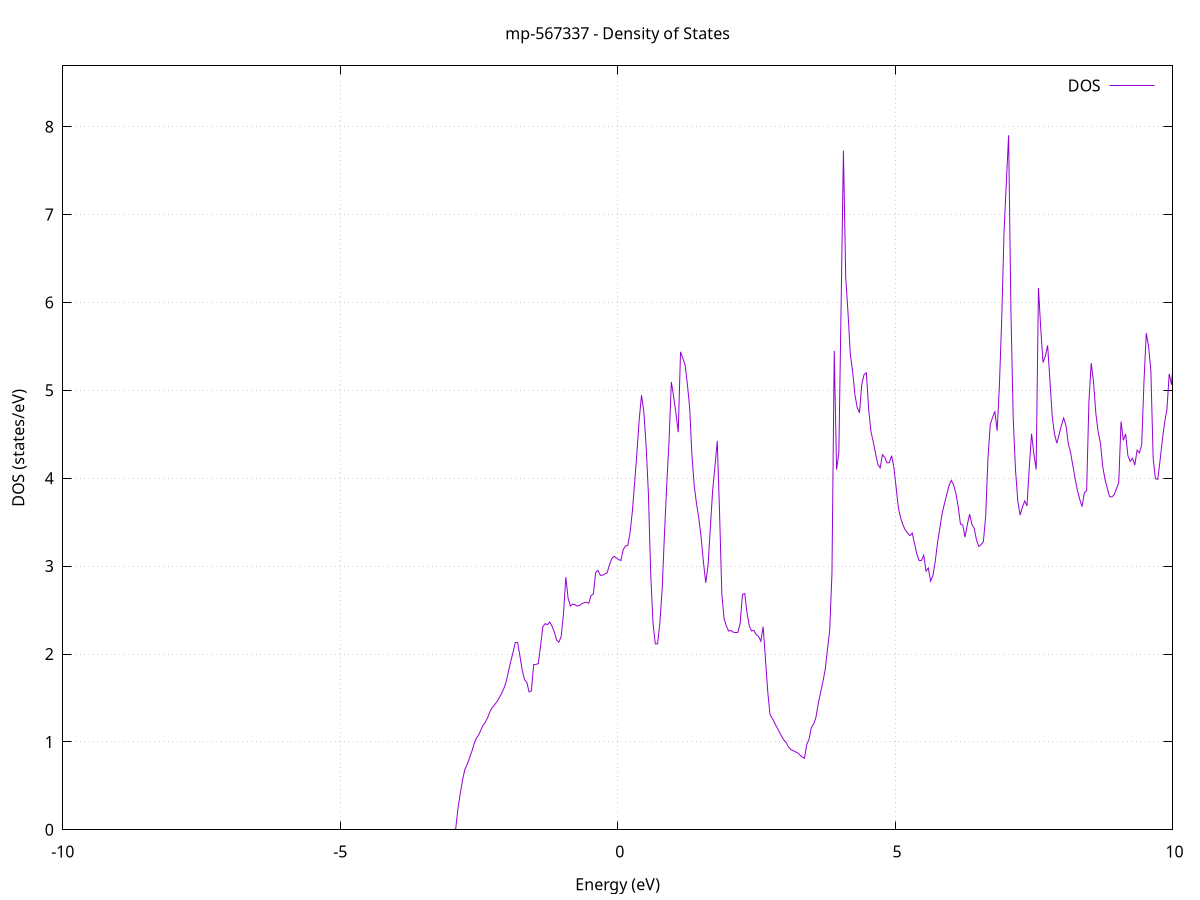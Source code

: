 set title 'mp-567337 - Density of States'
set xlabel 'Energy (eV)'
set ylabel 'DOS (states/eV)'
set grid
set xrange [-10:10]
set yrange [0:8.692]
set xzeroaxis lt -1
set terminal png size 800,600
set output 'mp-567337_dos_gnuplot.png'
plot '-' using 1:2 with lines title 'DOS'
-49.645200 0.000000
-49.603800 0.000000
-49.562500 0.000000
-49.521100 0.000000
-49.479800 0.000000
-49.438400 0.000000
-49.397100 0.000000
-49.355700 0.000000
-49.314400 0.000000
-49.273000 0.000000
-49.231700 0.000000
-49.190300 0.000000
-49.148900 0.000000
-49.107600 0.000000
-49.066200 0.000000
-49.024900 0.000000
-48.983500 0.000000
-48.942200 0.000000
-48.900800 0.000000
-48.859500 0.000000
-48.818100 0.000000
-48.776800 0.000000
-48.735400 0.000000
-48.694100 0.000000
-48.652700 0.000000
-48.611400 0.000000
-48.570000 0.000000
-48.528700 0.000000
-48.487300 0.000000
-48.446000 0.000000
-48.404600 0.000000
-48.363300 0.000000
-48.321900 0.000000
-48.280600 0.000000
-48.239200 0.000000
-48.197900 0.000000
-48.156500 0.000000
-48.115200 0.000000
-48.073800 0.000000
-48.032500 0.000000
-47.991100 0.000000
-47.949800 0.000000
-47.908400 0.000000
-47.867100 0.000000
-47.825700 0.000000
-47.784400 0.000000
-47.743000 0.000000
-47.701700 0.000000
-47.660300 0.000000
-47.619000 0.000000
-47.577600 0.000000
-47.536300 0.000000
-47.494900 0.000000
-47.453600 0.000000
-47.412200 0.000000
-47.370900 0.000000
-47.329500 0.000000
-47.288200 0.000000
-47.246800 0.000000
-47.205500 0.000000
-47.164100 0.000000
-47.122800 0.000000
-47.081400 0.000000
-47.040100 0.000000
-46.998700 0.000000
-46.957400 0.000000
-46.916000 0.000000
-46.874700 0.000000
-46.833300 0.000000
-46.792000 0.000000
-46.750600 0.000000
-46.709300 0.000000
-46.667900 0.000000
-46.626600 0.000000
-46.585200 0.000000
-46.543900 0.000000
-46.502500 0.000000
-46.461200 0.000000
-46.419800 0.000000
-46.378500 0.000000
-46.337100 0.000000
-46.295800 0.000000
-46.254400 0.000000
-46.213100 0.000000
-46.171700 0.000000
-46.130400 0.000000
-46.089000 0.000000
-46.047700 0.000000
-46.006300 0.000000
-45.965000 0.000000
-45.923600 0.000000
-45.882300 117.035600
-45.840900 0.000000
-45.799600 0.000000
-45.758200 0.000000
-45.716900 0.000000
-45.675500 0.000000
-45.634200 0.000000
-45.592800 0.000000
-45.551500 0.000000
-45.510100 0.000000
-45.468800 0.000000
-45.427400 0.000000
-45.386000 0.000000
-45.344700 0.000000
-45.303300 0.000000
-45.262000 0.000000
-45.220600 0.000000
-45.179300 0.000000
-45.137900 0.000000
-45.096600 0.000000
-45.055200 0.000000
-45.013900 0.000000
-44.972500 0.000000
-44.931200 0.000000
-44.889800 0.000000
-44.848500 0.000000
-44.807100 0.000000
-44.765800 0.000000
-44.724400 0.000000
-44.683100 0.000000
-44.641700 0.000000
-44.600400 0.000000
-44.559000 0.000000
-44.517700 0.000000
-44.476300 0.000000
-44.435000 0.000000
-44.393600 0.000000
-44.352300 0.000000
-44.310900 0.000000
-44.269600 0.000000
-44.228200 0.000000
-44.186900 0.000000
-44.145500 0.000000
-44.104200 0.000000
-44.062800 0.000000
-44.021500 0.000000
-43.980100 0.000000
-43.938800 0.000000
-43.897400 0.000000
-43.856100 0.000000
-43.814700 0.000000
-43.773400 0.000000
-43.732000 0.000000
-43.690700 0.000000
-43.649300 0.000000
-43.608000 0.000000
-43.566600 0.000000
-43.525300 0.000000
-43.483900 0.000000
-43.442600 0.000000
-43.401200 0.000000
-43.359900 0.000000
-43.318500 0.000000
-43.277200 0.000000
-43.235800 0.000000
-43.194500 0.000000
-43.153100 0.000000
-43.111800 0.000000
-43.070400 0.000000
-43.029100 0.000000
-42.987700 0.000000
-42.946400 0.000000
-42.905000 0.000000
-42.863700 0.000000
-42.822300 0.000000
-42.781000 0.000000
-42.739600 0.000000
-42.698300 0.000000
-42.656900 0.000000
-42.615600 0.000000
-42.574200 0.000000
-42.532900 0.000000
-42.491500 0.000000
-42.450200 0.000000
-42.408800 0.000000
-42.367500 0.000000
-42.326100 0.000000
-42.284800 0.000000
-42.243400 0.000000
-42.202100 0.000000
-42.160700 0.000000
-42.119400 0.000000
-42.078000 0.000000
-42.036700 0.000000
-41.995300 0.000000
-41.954000 0.000000
-41.912600 0.000000
-41.871300 0.000000
-41.829900 0.000000
-41.788600 0.000000
-41.747200 0.000000
-41.705800 0.000000
-41.664500 0.000000
-41.623100 0.000000
-41.581800 0.000000
-41.540400 0.000000
-41.499100 0.000000
-41.457700 0.000000
-41.416400 0.000000
-41.375000 0.000000
-41.333700 0.000000
-41.292300 0.000000
-41.251000 0.000000
-41.209600 0.000000
-41.168300 0.000000
-41.126900 0.000000
-41.085600 0.000000
-41.044200 0.000000
-41.002900 0.000000
-40.961500 0.000000
-40.920200 0.000000
-40.878800 0.000000
-40.837500 0.000000
-40.796100 0.000000
-40.754800 0.000000
-40.713400 0.000000
-40.672100 0.000000
-40.630700 0.000000
-40.589400 0.000000
-40.548000 0.000000
-40.506700 0.000000
-40.465300 0.000000
-40.424000 0.000000
-40.382600 0.000000
-40.341300 0.000000
-40.299900 0.000000
-40.258600 0.000000
-40.217200 0.000000
-40.175900 0.000000
-40.134500 0.000000
-40.093200 0.000000
-40.051800 0.000000
-40.010500 0.000000
-39.969100 0.000000
-39.927800 0.000000
-39.886400 0.000000
-39.845100 0.000000
-39.803700 0.000000
-39.762400 0.000000
-39.721000 0.000000
-39.679700 0.000000
-39.638300 0.000000
-39.597000 0.000000
-39.555600 0.000000
-39.514300 0.000000
-39.472900 0.000000
-39.431600 0.000000
-39.390200 0.000000
-39.348900 0.000000
-39.307500 0.000000
-39.266200 0.000000
-39.224800 0.000000
-39.183500 0.000000
-39.142100 0.000000
-39.100800 0.000000
-39.059400 0.000000
-39.018100 0.000000
-38.976700 0.000000
-38.935400 0.000000
-38.894000 0.000000
-38.852700 0.000000
-38.811300 0.000000
-38.770000 0.000000
-38.728600 0.000000
-38.687300 0.000000
-38.645900 0.000000
-38.604600 0.000000
-38.563200 0.000000
-38.521900 0.000000
-38.480500 0.000000
-38.439200 0.000000
-38.397800 0.000000
-38.356500 0.000000
-38.315100 0.000000
-38.273800 0.000000
-38.232400 0.000000
-38.191100 0.000000
-38.149700 0.000000
-38.108400 0.000000
-38.067000 0.000000
-38.025700 0.000000
-37.984300 0.000000
-37.942900 0.000000
-37.901600 0.000000
-37.860200 0.000000
-37.818900 0.000000
-37.777500 0.000000
-37.736200 0.000000
-37.694800 0.000000
-37.653500 0.000000
-37.612100 0.000000
-37.570800 0.000000
-37.529400 0.000000
-37.488100 0.000000
-37.446700 0.000000
-37.405400 0.000000
-37.364000 0.000000
-37.322700 0.000000
-37.281300 0.000000
-37.240000 0.000000
-37.198600 0.000000
-37.157300 0.000000
-37.115900 0.000000
-37.074600 0.000000
-37.033200 0.000000
-36.991900 0.000000
-36.950500 0.000000
-36.909200 0.000000
-36.867800 0.000000
-36.826500 0.000000
-36.785100 0.000000
-36.743800 0.000000
-36.702400 0.000000
-36.661100 0.000000
-36.619700 0.000000
-36.578400 0.000000
-36.537000 0.000000
-36.495700 0.000000
-36.454300 0.000000
-36.413000 0.000000
-36.371600 0.000000
-36.330300 0.000000
-36.288900 0.000000
-36.247600 0.000000
-36.206200 0.000000
-36.164900 0.000000
-36.123500 0.000000
-36.082200 0.000000
-36.040800 0.000000
-35.999500 0.000000
-35.958100 0.000000
-35.916800 0.000000
-35.875400 0.000000
-35.834100 0.000000
-35.792700 0.000000
-35.751400 0.000000
-35.710000 0.000000
-35.668700 0.000000
-35.627300 0.000000
-35.586000 0.000000
-35.544600 0.000000
-35.503300 0.000000
-35.461900 0.000000
-35.420600 0.000000
-35.379200 0.000000
-35.337900 0.000000
-35.296500 0.000000
-35.255200 0.000000
-35.213800 0.000000
-35.172500 0.000000
-35.131100 0.000000
-35.089800 0.000000
-35.048400 0.000000
-35.007100 0.000000
-34.965700 0.000000
-34.924400 0.000000
-34.883000 0.000000
-34.841700 0.000000
-34.800300 0.000000
-34.759000 0.000000
-34.717600 0.000000
-34.676300 0.000000
-34.634900 0.000000
-34.593600 0.000000
-34.552200 0.000000
-34.510900 0.000000
-34.469500 0.000000
-34.428200 0.000000
-34.386800 0.000000
-34.345500 0.000000
-34.304100 0.000000
-34.262800 0.000000
-34.221400 0.000000
-34.180000 0.000000
-34.138700 0.000000
-34.097300 0.000000
-34.056000 0.000000
-34.014600 0.000000
-33.973300 0.000000
-33.931900 0.000000
-33.890600 0.000000
-33.849200 0.000000
-33.807900 0.000000
-33.766500 0.000000
-33.725200 0.000000
-33.683800 0.000000
-33.642500 0.000000
-33.601100 0.000000
-33.559800 0.000000
-33.518400 0.000000
-33.477100 0.000000
-33.435700 0.000000
-33.394400 0.000000
-33.353000 0.000000
-33.311700 0.000000
-33.270300 0.000000
-33.229000 0.000000
-33.187600 0.000000
-33.146300 0.000000
-33.104900 0.000000
-33.063600 0.000000
-33.022200 0.000000
-32.980900 0.000000
-32.939500 0.000000
-32.898200 0.000000
-32.856800 0.000000
-32.815500 0.000000
-32.774100 0.000000
-32.732800 0.000000
-32.691400 0.000000
-32.650100 0.000000
-32.608700 0.000000
-32.567400 0.000000
-32.526000 0.000000
-32.484700 0.000000
-32.443300 0.000000
-32.402000 0.000000
-32.360600 0.000000
-32.319300 0.000000
-32.277900 0.000000
-32.236600 0.000000
-32.195200 0.000000
-32.153900 0.000000
-32.112500 0.000000
-32.071200 0.000000
-32.029800 0.000000
-31.988500 0.000000
-31.947100 0.000000
-31.905800 0.000000
-31.864400 0.000000
-31.823100 0.000000
-31.781700 0.000000
-31.740400 0.000000
-31.699000 0.000000
-31.657700 0.000000
-31.616300 0.000000
-31.575000 0.000000
-31.533600 0.000000
-31.492300 0.000000
-31.450900 0.000000
-31.409600 0.000000
-31.368200 0.000000
-31.326900 0.000000
-31.285500 0.000000
-31.244200 0.000000
-31.202800 0.000000
-31.161500 0.000000
-31.120100 0.000000
-31.078800 0.000000
-31.037400 0.000000
-30.996100 0.000000
-30.954700 0.000000
-30.913400 0.000000
-30.872000 0.000000
-30.830700 0.000000
-30.789300 0.000000
-30.748000 0.000000
-30.706600 0.000000
-30.665300 0.000000
-30.623900 0.000000
-30.582600 0.000000
-30.541200 0.000000
-30.499900 0.000000
-30.458500 0.000000
-30.417100 0.000000
-30.375800 0.000000
-30.334400 0.000000
-30.293100 0.000000
-30.251700 0.000000
-30.210400 0.000000
-30.169000 0.000000
-30.127700 0.000000
-30.086300 0.000000
-30.045000 0.000000
-30.003600 0.000000
-29.962300 0.000000
-29.920900 0.000000
-29.879600 0.000000
-29.838200 0.000000
-29.796900 0.000000
-29.755500 0.000000
-29.714200 0.000000
-29.672800 0.000000
-29.631500 0.000000
-29.590100 0.000000
-29.548800 0.000000
-29.507400 0.000000
-29.466100 0.000000
-29.424700 0.000000
-29.383400 0.000000
-29.342000 0.000000
-29.300700 0.000000
-29.259300 0.000000
-29.218000 0.000000
-29.176600 0.000000
-29.135300 0.000000
-29.093900 0.000000
-29.052600 0.000000
-29.011200 0.000000
-28.969900 0.000000
-28.928500 0.000000
-28.887200 0.000000
-28.845800 0.000000
-28.804500 0.000000
-28.763100 0.000000
-28.721800 0.000000
-28.680400 0.000000
-28.639100 0.000000
-28.597700 0.000000
-28.556400 0.000000
-28.515000 0.000000
-28.473700 0.000000
-28.432300 0.000000
-28.391000 0.000000
-28.349600 0.000000
-28.308300 0.000000
-28.266900 0.000000
-28.225600 0.000000
-28.184200 0.000000
-28.142900 0.000000
-28.101500 0.000000
-28.060200 0.000000
-28.018800 0.000000
-27.977500 0.000000
-27.936100 0.000000
-27.894800 0.000000
-27.853400 0.000000
-27.812100 0.000000
-27.770700 0.000000
-27.729400 0.000000
-27.688000 0.000000
-27.646700 0.000000
-27.605300 0.000000
-27.564000 0.000000
-27.522600 0.000000
-27.481300 0.000000
-27.439900 0.000000
-27.398600 0.000000
-27.357200 0.000000
-27.315900 0.000000
-27.274500 0.000000
-27.233200 0.000000
-27.191800 0.000000
-27.150500 0.000000
-27.109100 0.000000
-27.067800 0.000000
-27.026400 0.000000
-26.985100 0.000000
-26.943700 0.000000
-26.902400 0.000000
-26.861000 0.000000
-26.819700 0.000000
-26.778300 0.000000
-26.737000 0.000000
-26.695600 0.000000
-26.654200 0.000000
-26.612900 0.000000
-26.571500 0.000000
-26.530200 0.000000
-26.488800 0.000000
-26.447500 0.000000
-26.406100 0.000000
-26.364800 0.000000
-26.323400 0.000000
-26.282100 0.000000
-26.240700 0.000000
-26.199400 0.000000
-26.158000 0.000000
-26.116700 0.000000
-26.075300 0.000000
-26.034000 0.000000
-25.992600 0.000000
-25.951300 0.000000
-25.909900 0.000000
-25.868600 0.000000
-25.827200 0.000000
-25.785900 0.000000
-25.744500 0.000000
-25.703200 0.000000
-25.661800 0.000000
-25.620500 0.000000
-25.579100 0.000000
-25.537800 0.000000
-25.496400 0.000000
-25.455100 0.000000
-25.413700 0.000000
-25.372400 0.000000
-25.331000 0.000000
-25.289700 0.000000
-25.248300 0.000000
-25.207000 0.000000
-25.165600 0.000000
-25.124300 0.000000
-25.082900 0.000000
-25.041600 0.000000
-25.000200 0.000000
-24.958900 0.000000
-24.917500 0.000000
-24.876200 0.000000
-24.834800 0.000000
-24.793500 0.000000
-24.752100 0.000000
-24.710800 0.000000
-24.669400 0.000000
-24.628100 0.000000
-24.586700 0.000000
-24.545400 0.000000
-24.504000 0.000000
-24.462700 0.000000
-24.421300 0.000000
-24.380000 0.000000
-24.338600 0.000000
-24.297300 0.000000
-24.255900 0.000000
-24.214600 0.000000
-24.173200 0.000000
-24.131900 0.000000
-24.090500 0.000000
-24.049200 0.000000
-24.007800 0.000000
-23.966500 0.000000
-23.925100 0.000000
-23.883800 0.000000
-23.842400 0.000000
-23.801100 0.000000
-23.759700 0.000000
-23.718400 0.000000
-23.677000 0.000000
-23.635700 0.000000
-23.594300 0.000000
-23.553000 0.000000
-23.511600 0.000000
-23.470300 0.000000
-23.428900 0.000000
-23.387600 0.000000
-23.346200 0.000000
-23.304900 0.000000
-23.263500 0.000000
-23.222200 0.000000
-23.180800 0.000000
-23.139500 0.000000
-23.098100 0.000000
-23.056800 0.000000
-23.015400 0.000000
-22.974100 0.000000
-22.932700 0.000000
-22.891300 0.000000
-22.850000 0.000000
-22.808600 0.000000
-22.767300 0.000000
-22.725900 0.000000
-22.684600 0.000000
-22.643200 0.000000
-22.601900 0.000000
-22.560500 0.000000
-22.519200 0.000000
-22.477800 0.000000
-22.436500 0.000000
-22.395100 0.000000
-22.353800 0.000000
-22.312400 0.000000
-22.271100 0.000000
-22.229700 0.000000
-22.188400 0.000000
-22.147000 0.000000
-22.105700 0.000000
-22.064300 0.000000
-22.023000 0.000000
-21.981600 0.000000
-21.940300 0.000000
-21.898900 0.000000
-21.857600 0.000000
-21.816200 0.000000
-21.774900 0.000000
-21.733500 0.000000
-21.692200 0.000000
-21.650800 0.000000
-21.609500 0.000000
-21.568100 0.000000
-21.526800 0.000000
-21.485400 0.000000
-21.444100 0.000000
-21.402700 0.000000
-21.361400 0.000000
-21.320000 0.000000
-21.278700 0.000000
-21.237300 0.000000
-21.196000 0.000000
-21.154600 0.000000
-21.113300 0.000000
-21.071900 0.000000
-21.030600 0.000000
-20.989200 0.000000
-20.947900 0.000000
-20.906500 0.000000
-20.865200 0.000000
-20.823800 0.000000
-20.782500 0.000000
-20.741100 0.000000
-20.699800 0.000000
-20.658400 0.000000
-20.617100 0.000000
-20.575700 0.000000
-20.534400 0.000000
-20.493000 0.000000
-20.451700 0.000000
-20.410300 0.000000
-20.369000 0.000000
-20.327600 0.000000
-20.286300 0.000000
-20.244900 0.000000
-20.203600 0.000000
-20.162200 0.000000
-20.120900 0.000000
-20.079500 0.000000
-20.038200 0.000000
-19.996800 0.000000
-19.955500 0.000000
-19.914100 0.000000
-19.872800 0.000000
-19.831400 0.000000
-19.790100 0.000000
-19.748700 0.000000
-19.707400 0.000000
-19.666000 0.000000
-19.624700 0.000000
-19.583300 0.000000
-19.542000 0.000000
-19.500600 0.000000
-19.459300 0.000000
-19.417900 0.000000
-19.376600 0.000000
-19.335200 0.000000
-19.293900 0.000000
-19.252500 0.000000
-19.211200 0.000000
-19.169800 0.000000
-19.128400 0.000000
-19.087100 0.000000
-19.045700 0.000000
-19.004400 0.000000
-18.963000 0.000000
-18.921700 0.000000
-18.880300 0.000000
-18.839000 0.000000
-18.797600 0.000000
-18.756300 0.000000
-18.714900 0.000000
-18.673600 0.000000
-18.632200 0.000000
-18.590900 0.000000
-18.549500 0.000000
-18.508200 0.000000
-18.466800 0.000000
-18.425500 0.000000
-18.384100 0.000000
-18.342800 0.000000
-18.301400 0.000000
-18.260100 0.000000
-18.218700 0.000000
-18.177400 0.000000
-18.136000 0.000000
-18.094700 0.000000
-18.053300 0.000000
-18.012000 0.000000
-17.970600 0.000000
-17.929300 0.000000
-17.887900 0.000000
-17.846600 0.000000
-17.805200 0.000000
-17.763900 0.000000
-17.722500 0.000000
-17.681200 0.000000
-17.639800 0.000000
-17.598500 0.000000
-17.557100 0.000000
-17.515800 0.000000
-17.474400 0.000000
-17.433100 0.000000
-17.391700 0.000000
-17.350400 0.000000
-17.309000 0.000000
-17.267700 0.000000
-17.226300 0.000000
-17.185000 0.000000
-17.143600 0.000000
-17.102300 0.000000
-17.060900 0.000000
-17.019600 0.000000
-16.978200 0.000000
-16.936900 0.000000
-16.895500 0.000000
-16.854200 0.000000
-16.812800 0.000000
-16.771500 0.000000
-16.730100 0.000000
-16.688800 0.000000
-16.647400 0.000000
-16.606100 0.000000
-16.564700 0.000000
-16.523400 0.000000
-16.482000 0.000000
-16.440700 0.000000
-16.399300 0.000000
-16.358000 0.000000
-16.316600 0.000000
-16.275300 0.000000
-16.233900 0.000000
-16.192600 0.000000
-16.151200 0.000000
-16.109900 0.000000
-16.068500 0.000000
-16.027200 0.000000
-15.985800 0.000000
-15.944500 0.000000
-15.903100 0.000000
-15.861800 0.000000
-15.820400 0.000000
-15.779100 0.000000
-15.737700 0.000000
-15.696400 0.000000
-15.655000 0.000000
-15.613700 0.000000
-15.572300 0.000000
-15.531000 0.000000
-15.489600 0.000000
-15.448200 0.000000
-15.406900 0.000000
-15.365500 0.000000
-15.324200 0.000000
-15.282800 0.000000
-15.241500 0.000000
-15.200100 0.000000
-15.158800 0.000000
-15.117400 0.000000
-15.076100 0.000000
-15.034700 0.000000
-14.993400 0.000000
-14.952000 0.000000
-14.910700 0.000000
-14.869300 0.000000
-14.828000 0.000000
-14.786600 0.000000
-14.745300 0.000000
-14.703900 0.000000
-14.662600 0.000000
-14.621200 0.000000
-14.579900 0.000000
-14.538500 0.000000
-14.497200 0.000000
-14.455800 0.000000
-14.414500 0.000000
-14.373100 0.000000
-14.331800 0.000000
-14.290400 0.000000
-14.249100 0.000000
-14.207700 0.000000
-14.166400 0.000000
-14.125000 0.000000
-14.083700 0.000000
-14.042300 0.000000
-14.001000 0.000000
-13.959600 0.000000
-13.918300 0.000000
-13.876900 0.000000
-13.835600 0.000000
-13.794200 0.000000
-13.752900 0.000000
-13.711500 0.000000
-13.670200 0.000000
-13.628800 0.000000
-13.587500 0.000000
-13.546100 0.000000
-13.504800 0.000000
-13.463400 0.000000
-13.422100 0.000000
-13.380700 0.000000
-13.339400 0.000000
-13.298000 0.000000
-13.256700 0.000000
-13.215300 0.000000
-13.174000 0.000000
-13.132600 0.000000
-13.091300 0.000000
-13.049900 0.000000
-13.008600 0.000000
-12.967200 0.000000
-12.925900 0.000000
-12.884500 0.000000
-12.843200 0.000000
-12.801800 0.000000
-12.760500 0.000000
-12.719100 0.000000
-12.677800 0.000000
-12.636400 0.000000
-12.595100 0.000000
-12.553700 0.000000
-12.512400 0.000000
-12.471000 0.000000
-12.429700 0.000000
-12.388300 0.000000
-12.347000 0.000000
-12.305600 0.000000
-12.264300 0.000000
-12.222900 0.000000
-12.181600 0.000000
-12.140200 0.000000
-12.098900 0.000000
-12.057500 0.000000
-12.016200 0.000000
-11.974800 0.000000
-11.933500 0.000000
-11.892100 0.000000
-11.850800 0.000000
-11.809400 0.000000
-11.768100 0.000000
-11.726700 0.000000
-11.685300 0.000000
-11.644000 0.000000
-11.602600 0.000000
-11.561300 0.000000
-11.519900 0.000000
-11.478600 0.000000
-11.437200 0.000000
-11.395900 0.000000
-11.354500 0.000000
-11.313200 0.000000
-11.271800 0.000000
-11.230500 0.000000
-11.189100 0.000000
-11.147800 0.000000
-11.106400 0.000000
-11.065100 0.000000
-11.023700 0.000000
-10.982400 0.000000
-10.941000 0.000000
-10.899700 0.000000
-10.858300 0.000000
-10.817000 0.000000
-10.775600 0.000000
-10.734300 0.000000
-10.692900 0.000000
-10.651600 0.000000
-10.610200 0.000000
-10.568900 0.000000
-10.527500 0.000000
-10.486200 0.000000
-10.444800 0.000000
-10.403500 0.000000
-10.362100 0.000000
-10.320800 0.000000
-10.279400 0.000000
-10.238100 0.000000
-10.196700 0.000000
-10.155400 0.000000
-10.114000 0.000000
-10.072700 0.000000
-10.031300 0.000000
-9.990000 0.000000
-9.948600 0.000000
-9.907300 0.000000
-9.865900 0.000000
-9.824600 0.000000
-9.783200 0.000000
-9.741900 0.000000
-9.700500 0.000000
-9.659200 0.000000
-9.617800 0.000000
-9.576500 0.000000
-9.535100 0.000000
-9.493800 0.000000
-9.452400 0.000000
-9.411100 0.000000
-9.369700 0.000000
-9.328400 0.000000
-9.287000 0.000000
-9.245700 0.000000
-9.204300 0.000000
-9.163000 0.000000
-9.121600 0.000000
-9.080300 0.000000
-9.038900 0.000000
-8.997600 0.000000
-8.956200 0.000000
-8.914900 0.000000
-8.873500 0.000000
-8.832200 0.000000
-8.790800 0.000000
-8.749500 0.000000
-8.708100 0.000000
-8.666800 0.000000
-8.625400 0.000000
-8.584100 0.000000
-8.542700 0.000000
-8.501400 0.000000
-8.460000 0.000000
-8.418700 0.000000
-8.377300 0.000000
-8.336000 0.000000
-8.294600 0.000000
-8.253300 0.000000
-8.211900 0.000000
-8.170600 0.000000
-8.129200 0.000000
-8.087900 0.000000
-8.046500 0.000000
-8.005200 0.000000
-7.963800 0.000000
-7.922400 0.000000
-7.881100 0.000000
-7.839700 0.000000
-7.798400 0.000000
-7.757000 0.000000
-7.715700 0.000000
-7.674300 0.000000
-7.633000 0.000000
-7.591600 0.000000
-7.550300 0.000000
-7.508900 0.000000
-7.467600 0.000000
-7.426200 0.000000
-7.384900 0.000000
-7.343500 0.000000
-7.302200 0.000000
-7.260800 0.000000
-7.219500 0.000000
-7.178100 0.000000
-7.136800 0.000000
-7.095400 0.000000
-7.054100 0.000000
-7.012700 0.000000
-6.971400 0.000000
-6.930000 0.000000
-6.888700 0.000000
-6.847300 0.000000
-6.806000 0.000000
-6.764600 0.000000
-6.723300 0.000000
-6.681900 0.000000
-6.640600 0.000000
-6.599200 0.000000
-6.557900 0.000000
-6.516500 0.000000
-6.475200 0.000000
-6.433800 0.000000
-6.392500 0.000000
-6.351100 0.000000
-6.309800 0.000000
-6.268400 0.000000
-6.227100 0.000000
-6.185700 0.000000
-6.144400 0.000000
-6.103000 0.000000
-6.061700 0.000000
-6.020300 0.000000
-5.979000 0.000000
-5.937600 0.000000
-5.896300 0.000000
-5.854900 0.000000
-5.813600 0.000000
-5.772200 0.000000
-5.730900 0.000000
-5.689500 0.000000
-5.648200 0.000000
-5.606800 0.000000
-5.565500 0.000000
-5.524100 0.000000
-5.482800 0.000000
-5.441400 0.000000
-5.400100 0.000000
-5.358700 0.000000
-5.317400 0.000000
-5.276000 0.000000
-5.234700 0.000000
-5.193300 0.000000
-5.152000 0.000000
-5.110600 0.000000
-5.069300 0.000000
-5.027900 0.000000
-4.986600 0.000000
-4.945200 0.000000
-4.903900 0.000000
-4.862500 0.000000
-4.821200 0.000000
-4.779800 0.000000
-4.738500 0.000000
-4.697100 0.000000
-4.655800 0.000000
-4.614400 0.000000
-4.573100 0.000000
-4.531700 0.000000
-4.490400 0.000000
-4.449000 0.000000
-4.407700 0.000000
-4.366300 0.000000
-4.325000 0.000000
-4.283600 0.000000
-4.242300 0.000000
-4.200900 0.000000
-4.159500 0.000000
-4.118200 0.000000
-4.076800 0.000000
-4.035500 0.000000
-3.994100 0.000000
-3.952800 0.000000
-3.911400 0.000000
-3.870100 0.000000
-3.828700 0.000000
-3.787400 0.000000
-3.746000 0.000000
-3.704700 0.000000
-3.663300 0.000000
-3.622000 0.000000
-3.580600 0.000000
-3.539300 0.000000
-3.497900 0.000000
-3.456600 0.000000
-3.415200 0.000000
-3.373900 0.000000
-3.332500 0.000000
-3.291200 0.000000
-3.249800 0.000000
-3.208500 0.000000
-3.167100 0.000000
-3.125800 0.000000
-3.084400 0.000000
-3.043100 0.000000
-3.001700 0.000000
-2.960400 0.000000
-2.919000 0.007800
-2.877700 0.242800
-2.836300 0.414000
-2.795000 0.567000
-2.753600 0.687200
-2.712300 0.742900
-2.670900 0.815000
-2.629600 0.888400
-2.588200 0.975500
-2.546900 1.042200
-2.505500 1.077200
-2.464200 1.136800
-2.422800 1.190900
-2.381500 1.227300
-2.340100 1.280800
-2.298800 1.348300
-2.257400 1.391500
-2.216100 1.423700
-2.174700 1.458100
-2.133400 1.502300
-2.092000 1.552300
-2.050700 1.608400
-2.009300 1.683400
-1.968000 1.800600
-1.926600 1.914100
-1.885300 2.018400
-1.843900 2.131300
-1.802600 2.131100
-1.761200 1.976700
-1.719900 1.816500
-1.678500 1.707700
-1.637200 1.678000
-1.595800 1.567800
-1.554500 1.580600
-1.513100 1.879900
-1.471800 1.882000
-1.430400 1.891000
-1.389100 2.093300
-1.347700 2.309900
-1.306400 2.345200
-1.265000 2.333500
-1.223700 2.363600
-1.182300 2.317000
-1.141000 2.249200
-1.099600 2.157700
-1.058300 2.134500
-1.016900 2.200900
-0.975600 2.463900
-0.934200 2.874400
-0.892900 2.634700
-0.851500 2.545000
-0.810200 2.568700
-0.768800 2.559700
-0.727500 2.544500
-0.686100 2.554500
-0.644800 2.573700
-0.603400 2.583600
-0.562100 2.588800
-0.520700 2.576900
-0.479400 2.665200
-0.438000 2.681800
-0.396600 2.926400
-0.355300 2.952800
-0.313900 2.895700
-0.272600 2.896400
-0.231200 2.910600
-0.189900 2.923100
-0.148500 3.009300
-0.107200 3.084700
-0.065800 3.112400
-0.024500 3.092100
0.016900 3.075900
0.058200 3.063700
0.099600 3.186600
0.140900 3.229700
0.182300 3.236200
0.223600 3.378900
0.265000 3.621000
0.306300 3.948200
0.347700 4.292200
0.389000 4.671200
0.430400 4.944500
0.471700 4.757600
0.513100 4.369200
0.554400 3.823700
0.595800 2.912400
0.637100 2.354400
0.678500 2.114700
0.719800 2.115600
0.761200 2.356300
0.802500 2.739300
0.843900 3.367700
0.885200 3.932400
0.926600 4.429500
0.967900 5.094700
1.009300 4.929600
1.050600 4.738600
1.092000 4.524200
1.133300 5.438200
1.174700 5.366100
1.216000 5.287200
1.257400 5.068500
1.298700 4.796100
1.340100 4.248000
1.381400 3.907700
1.422800 3.704800
1.464100 3.541500
1.505500 3.321000
1.546800 3.041200
1.588200 2.809600
1.629500 3.010600
1.670900 3.440200
1.712200 3.862600
1.753600 4.135400
1.794900 4.424700
1.836300 3.620000
1.877600 2.683300
1.919000 2.398300
1.960300 2.316800
2.001700 2.260500
2.043000 2.267100
2.084400 2.248100
2.125700 2.244200
2.167100 2.246700
2.208400 2.347800
2.249800 2.679400
2.291100 2.687400
2.332500 2.463100
2.373800 2.316500
2.415200 2.262400
2.456500 2.269200
2.497900 2.218600
2.539200 2.201900
2.580600 2.144600
2.621900 2.311500
2.663300 1.946600
2.704600 1.576600
2.746000 1.311300
2.787300 1.267400
2.828700 1.216400
2.870000 1.165900
2.911400 1.116400
2.952700 1.067100
2.994100 1.022300
3.035400 0.994500
3.076800 0.944800
3.118100 0.915300
3.159500 0.900900
3.200800 0.888000
3.242200 0.875800
3.283500 0.852000
3.324900 0.828500
3.366300 0.814000
3.407600 0.968800
3.449000 1.027800
3.490300 1.162500
3.531700 1.200400
3.573000 1.277000
3.614400 1.429900
3.655700 1.555900
3.697100 1.679100
3.738400 1.812500
3.779800 2.042400
3.821100 2.265700
3.862500 2.909500
3.903800 5.449500
3.945200 4.098700
3.986500 4.285500
4.027900 5.980300
4.069200 7.726700
4.110600 6.283800
4.151900 5.882700
4.193300 5.413600
4.234600 5.217600
4.276000 4.951400
4.317300 4.806400
4.358700 4.744300
4.400000 5.067200
4.441400 5.181000
4.482700 5.199500
4.524100 4.785500
4.565400 4.532000
4.606800 4.414900
4.648100 4.281500
4.689500 4.159400
4.730800 4.117100
4.772200 4.267400
4.813500 4.237900
4.854900 4.175200
4.896200 4.176600
4.937600 4.255800
4.978900 4.121400
5.020300 3.887600
5.061600 3.653800
5.103000 3.543700
5.144300 3.465000
5.185700 3.409100
5.227000 3.375900
5.268400 3.346400
5.309700 3.375100
5.351100 3.255400
5.392400 3.138900
5.433800 3.062300
5.475100 3.064600
5.516500 3.123700
5.557800 2.944000
5.599200 2.978500
5.640500 2.828500
5.681900 2.893300
5.723200 3.049800
5.764600 3.261700
5.805900 3.429100
5.847300 3.595100
5.888600 3.709200
5.930000 3.811900
5.971300 3.913600
6.012700 3.975000
6.054000 3.927900
6.095400 3.830600
6.136700 3.681500
6.178100 3.479500
6.219400 3.467600
6.260800 3.329300
6.302100 3.471300
6.343500 3.591500
6.384800 3.474400
6.426200 3.428900
6.467500 3.298900
6.508900 3.223800
6.550200 3.245000
6.591600 3.277900
6.632900 3.567500
6.674300 4.229200
6.715600 4.612600
6.757000 4.691900
6.798300 4.761300
6.839700 4.540000
6.881000 5.062200
6.922400 5.818900
6.963700 6.796900
7.005100 7.363200
7.046400 7.902100
7.087800 5.910100
7.129200 4.680700
7.170500 4.095400
7.211900 3.741900
7.253200 3.580200
7.294600 3.670300
7.335900 3.741700
7.377300 3.685000
7.418600 4.117600
7.460000 4.507600
7.501300 4.279300
7.542700 4.099100
7.584000 6.165800
7.625400 5.705300
7.666700 5.316400
7.708100 5.389500
7.749400 5.510800
7.790800 5.117000
7.832100 4.705300
7.873500 4.502400
7.914800 4.399100
7.956200 4.496300
7.997500 4.598700
8.038900 4.685100
8.080200 4.597000
8.121600 4.395700
8.162900 4.292500
8.204300 4.143100
8.245600 3.992600
8.287000 3.861500
8.328300 3.759500
8.369700 3.677300
8.411000 3.832600
8.452400 3.861500
8.493700 4.871300
8.535100 5.310200
8.576400 5.098800
8.617800 4.742800
8.659100 4.529500
8.700500 4.403100
8.741800 4.138300
8.783200 3.987200
8.824500 3.887300
8.865900 3.792200
8.907200 3.786200
8.948600 3.814000
8.989900 3.878600
9.031300 3.951500
9.072600 4.644500
9.114000 4.432500
9.155300 4.503500
9.196700 4.256300
9.238000 4.192300
9.279400 4.227500
9.320700 4.150000
9.362100 4.319500
9.403400 4.288600
9.444800 4.381300
9.486100 5.101300
9.527500 5.652000
9.568800 5.499000
9.610200 5.224900
9.651500 4.223700
9.692900 3.994900
9.734200 3.987000
9.775600 4.199700
9.816900 4.436400
9.858300 4.634200
9.899600 4.781400
9.941000 5.188400
9.982300 5.064600
10.023700 5.403500
10.065000 5.680200
10.106400 6.061400
10.147700 5.414100
10.189100 5.049100
10.230400 4.773500
10.271800 4.768400
10.313100 4.909600
10.354500 5.117100
10.395800 5.362600
10.437200 5.541100
10.478500 5.477100
10.519900 5.291700
10.561200 5.048000
10.602600 5.120400
10.643900 5.438700
10.685300 5.701900
10.726600 5.915500
10.768000 6.337900
10.809400 6.334300
10.850700 5.579300
10.892100 5.657800
10.933400 5.757500
10.974800 5.429600
11.016100 5.392000
11.057500 5.436800
11.098800 5.542900
11.140200 5.459500
11.181500 5.832200
11.222900 5.736200
11.264200 5.236300
11.305600 6.412600
11.346900 5.668600
11.388300 4.896500
11.429600 4.334800
11.471000 4.107400
11.512300 3.901000
11.553700 4.211000
11.595000 4.190000
11.636400 4.678900
11.677700 4.405700
11.719100 4.273600
11.760400 4.028200
11.801800 4.147100
11.843100 4.629300
11.884500 4.914000
11.925800 5.359400
11.967200 6.078700
12.008500 5.680900
12.049900 5.818700
12.091200 5.694200
12.132600 5.158200
12.173900 4.540300
12.215300 4.529800
12.256600 5.933000
12.298000 6.931000
12.339300 7.446300
12.380700 8.794300
12.422000 9.417300
12.463400 8.586200
12.504700 9.743500
12.546100 7.982300
12.587400 6.970700
12.628800 6.578700
12.670100 6.258100
12.711500 6.528000
12.752800 6.886500
12.794200 5.346600
12.835500 5.833500
12.876900 6.632500
12.918200 6.743800
12.959600 7.111200
13.000900 7.269000
13.042300 8.044700
13.083600 7.387600
13.125000 7.305800
13.166300 7.379700
13.207700 7.590600
13.249000 7.552100
13.290400 6.912700
13.331700 6.693700
13.373100 6.305100
13.414400 6.077700
13.455800 5.538600
13.497100 4.392800
13.538500 3.683700
13.579800 3.229500
13.621200 3.326600
13.662500 3.451900
13.703900 3.490000
13.745200 4.219100
13.786600 3.962000
13.827900 4.160300
13.869300 4.460000
13.910600 4.188200
13.952000 3.982900
13.993300 3.782300
14.034700 3.620300
14.076000 3.513500
14.117400 3.439100
14.158700 3.399200
14.200100 3.399800
14.241400 4.240500
14.282800 3.459700
14.324100 3.875200
14.365500 5.528200
14.406800 6.534700
14.448200 4.182100
14.489500 5.509700
14.530900 5.594700
14.572300 5.157800
14.613600 5.071800
14.655000 4.938000
14.696300 3.991900
14.737700 3.696600
14.779000 2.606900
14.820400 2.331700
14.861700 1.937700
14.903100 1.531200
14.944400 1.457900
14.985800 1.557000
15.027100 1.621100
15.068500 1.727800
15.109800 2.009100
15.151200 2.303500
15.192500 2.636700
15.233900 2.890300
15.275200 3.027800
15.316600 3.145400
15.357900 3.490700
15.399300 3.601800
15.440600 3.806800
15.482000 3.871300
15.523300 3.909800
15.564700 3.895400
15.606000 4.315400
15.647400 4.361600
15.688700 4.371700
15.730100 4.313200
15.771400 4.285800
15.812800 4.282700
15.854100 4.241200
15.895500 4.549900
15.936800 4.482800
15.978200 4.424200
16.019500 4.276100
16.060900 3.921800
16.102200 3.638100
16.143600 3.465800
16.184900 3.422600
16.226300 3.440700
16.267600 3.848200
16.309000 4.020500
16.350300 3.883300
16.391700 4.182800
16.433000 3.954200
16.474400 3.971100
16.515700 3.935600
16.557100 3.796600
16.598400 3.742600
16.639800 3.733300
16.681100 3.778300
16.722500 3.843900
16.763800 3.894800
16.805200 3.889100
16.846500 4.050500
16.887900 4.236000
16.929200 4.650000
16.970600 4.834600
17.011900 4.883400
17.053300 4.885400
17.094600 4.870800
17.136000 4.713000
17.177300 4.599100
17.218700 4.697800
17.260000 4.916200
17.301400 5.142800
17.342700 5.607100
17.384100 6.356400
17.425400 6.757800
17.466800 7.320100
17.508100 7.731000
17.549500 8.606100
17.590800 8.922900
17.632200 8.969500
17.673500 9.705000
17.714900 9.826600
17.756200 9.264400
17.797600 8.415200
17.838900 9.074300
17.880300 7.409200
17.921600 6.401800
17.963000 5.922500
18.004300 5.434600
18.045700 5.078200
18.087000 5.175500
18.128400 6.298600
18.169700 7.995000
18.211100 9.738200
18.252400 8.354700
18.293800 8.052500
18.335200 7.771500
18.376500 7.405200
18.417900 7.334500
18.459200 6.389600
18.500600 6.013500
18.541900 5.673500
18.583300 5.454600
18.624600 5.251600
18.666000 4.898700
18.707300 4.371400
18.748700 4.169500
18.790000 4.153000
18.831400 4.275200
18.872700 4.431400
18.914100 4.645800
18.955400 4.706200
18.996800 4.938100
19.038100 5.035400
19.079500 5.318500
19.120800 4.975900
19.162200 4.904800
19.203500 4.738500
19.244900 4.743400
19.286200 4.693400
19.327600 4.851800
19.368900 5.039200
19.410300 5.113000
19.451600 5.107900
19.493000 5.072700
19.534300 5.044700
19.575700 5.001400
19.617000 4.838600
19.658400 4.774000
19.699700 4.791000
19.741100 4.965900
19.782400 5.320500
19.823800 5.582800
19.865100 6.028900
19.906500 6.263000
19.947800 7.472200
19.989200 7.401400
20.030500 7.123200
20.071900 6.916400
20.113200 6.678500
20.154600 6.483200
20.195900 6.364700
20.237300 6.286800
20.278600 6.347500
20.320000 6.143500
20.361300 6.154800
20.402700 5.935300
20.444000 5.233500
20.485400 5.029400
20.526700 4.984200
20.568100 5.097600
20.609400 5.228100
20.650800 5.445600
20.692100 5.365500
20.733500 5.846400
20.774800 6.085900
20.816200 5.829900
20.857500 5.918300
20.898900 5.718700
20.940200 5.480700
20.981600 5.503400
21.022900 5.402500
21.064300 5.718200
21.105600 5.742900
21.147000 6.017500
21.188300 6.362300
21.229700 7.637700
21.271000 7.941600
21.312400 6.220900
21.353700 6.199900
21.395100 6.034600
21.436400 5.638700
21.477800 5.359900
21.519100 5.257200
21.560500 5.320600
21.601800 5.380100
21.643200 5.188400
21.684500 5.168400
21.725900 5.044700
21.767200 4.926300
21.808600 5.021500
21.849900 4.772300
21.891300 4.716400
21.932600 4.707200
21.974000 4.713300
22.015300 4.732300
22.056700 4.929800
22.098100 4.865300
22.139400 4.866200
22.180800 5.044900
22.222100 5.219800
22.263500 5.191600
22.304800 5.260100
22.346200 5.202600
22.387500 4.870700
22.428900 5.179100
22.470200 5.079000
22.511600 4.888000
22.552900 4.819100
22.594300 5.536600
22.635600 5.993800
22.677000 5.790400
22.718300 5.714300
22.759700 5.904800
22.801000 6.207700
22.842400 6.836700
22.883700 7.457500
22.925100 7.387500
22.966400 7.283600
23.007800 7.568300
23.049100 6.972300
23.090500 6.495200
23.131800 6.487000
23.173200 6.575800
23.214500 5.318600
23.255900 5.275700
23.297200 7.501900
23.338600 6.239200
23.379900 6.560900
23.421300 6.828400
23.462600 7.239400
23.504000 8.346100
23.545300 8.115600
23.586700 7.988900
23.628000 7.803800
23.669400 7.436000
23.710700 7.012800
23.752100 6.776500
23.793400 6.593900
23.834800 6.451300
23.876100 6.603400
23.917500 6.392700
23.958800 6.276400
24.000200 6.234200
24.041500 6.341200
24.082900 6.862600
24.124200 6.800100
24.165600 5.956600
24.206900 6.109700
24.248300 6.244100
24.289600 6.309000
24.331000 6.307900
24.372300 6.530900
24.413700 6.842100
24.455000 7.324200
24.496400 6.823300
24.537700 6.913300
24.579100 6.867700
24.620400 6.232000
24.661800 5.546100
24.703100 5.316900
24.744500 4.973600
24.785800 4.922200
24.827200 5.288600
24.868500 5.935700
24.909900 6.386300
24.951200 6.592200
24.992600 6.754900
25.033900 6.680900
25.075300 6.348300
25.116600 6.009400
25.158000 5.638300
25.199300 5.411400
25.240700 5.420300
25.282000 5.520300
25.323400 5.820500
25.364700 6.226900
25.406100 6.948900
25.447400 8.443000
25.488800 8.177500
25.530100 7.711700
25.571500 7.491300
25.612800 7.211800
25.654200 6.860300
25.695500 6.428400
25.736900 6.284700
25.778200 5.472900
25.819600 4.268000
25.861000 3.721900
25.902300 3.812400
25.943700 4.668900
25.985000 5.074000
26.026400 5.411300
26.067700 5.327400
26.109100 4.763800
26.150400 4.699900
26.191800 4.466700
26.233100 3.982700
26.274500 4.357900
26.315800 4.901500
26.357200 5.455300
26.398500 5.468100
26.439900 5.551000
26.481200 5.527700
26.522600 5.389400
26.563900 5.799300
26.605300 5.774400
26.646600 5.763000
26.688000 5.131500
26.729300 4.566900
26.770700 4.600400
26.812000 4.899300
26.853400 5.001100
26.894700 5.026000
26.936100 5.206200
26.977400 4.973800
27.018800 4.902100
27.060100 4.846100
27.101500 5.014600
27.142800 5.229600
27.184200 5.496900
27.225500 5.522700
27.266900 5.585600
27.308200 5.868800
27.349600 6.415200
27.390900 5.985600
27.432300 5.708100
27.473600 5.293600
27.515000 5.392600
27.556300 5.626700
27.597700 6.096500
27.639000 6.644500
27.680400 6.503100
27.721700 6.848900
27.763100 6.734500
27.804400 6.573900
27.845800 6.129200
27.887100 6.078500
27.928500 6.212700
27.969800 5.466500
28.011200 4.487300
28.052500 3.797100
28.093900 3.349900
28.135200 2.992800
28.176600 2.679800
28.217900 2.426000
28.259300 2.251400
28.300600 2.051600
28.342000 1.852800
28.383300 1.730100
28.424700 1.866400
28.466000 1.744900
28.507400 1.695500
28.548700 1.688500
28.590100 1.586900
28.631400 1.524500
28.672800 1.449000
28.714100 1.318900
28.755500 0.854000
28.796800 0.527700
28.838200 0.395900
28.879500 0.330700
28.920900 0.279700
28.962200 0.238700
29.003600 0.204700
29.044900 0.173700
29.086300 0.145600
29.127600 0.118100
29.169000 0.086600
29.210300 0.050500
29.251700 0.011000
29.293000 0.000000
29.334400 0.000000
29.375700 0.000000
29.417100 0.000000
29.458400 0.000000
29.499800 0.000000
29.541100 0.000000
29.582500 0.000000
29.623900 0.000000
29.665200 0.000000
29.706600 0.000000
29.747900 0.000000
29.789300 0.000000
29.830600 0.000000
29.872000 0.000000
29.913300 0.000000
29.954700 0.000000
29.996000 0.000000
30.037400 0.000000
30.078700 0.000000
30.120100 0.000000
30.161400 0.000000
30.202800 0.000000
30.244100 0.000000
30.285500 0.000000
30.326800 0.000000
30.368200 0.000000
30.409500 0.000000
30.450900 0.000000
30.492200 0.000000
30.533600 0.000000
30.574900 0.000000
30.616300 0.000000
30.657600 0.000000
30.699000 0.000000
30.740300 0.000000
30.781700 0.000000
30.823000 0.000000
30.864400 0.000000
30.905700 0.000000
30.947100 0.000000
30.988400 0.000000
31.029800 0.000000
31.071100 0.000000
31.112500 0.000000
31.153800 0.000000
31.195200 0.000000
31.236500 0.000000
31.277900 0.000000
31.319200 0.000000
31.360600 0.000000
31.401900 0.000000
31.443300 0.000000
31.484600 0.000000
31.526000 0.000000
31.567300 0.000000
31.608700 0.000000
31.650000 0.000000
31.691400 0.000000
31.732700 0.000000
31.774100 0.000000
31.815400 0.000000
31.856800 0.000000
31.898100 0.000000
31.939500 0.000000
31.980800 0.000000
32.022200 0.000000
32.063500 0.000000
32.104900 0.000000
32.146200 0.000000
32.187600 0.000000
32.228900 0.000000
32.270300 0.000000
32.311600 0.000000
32.353000 0.000000
32.394300 0.000000
32.435700 0.000000
32.477000 0.000000
32.518400 0.000000
32.559700 0.000000
32.601100 0.000000
32.642400 0.000000
32.683800 0.000000
32.725100 0.000000
32.766500 0.000000
32.807800 0.000000
32.849200 0.000000
32.890500 0.000000
32.931900 0.000000
32.973200 0.000000
33.014600 0.000000
33.055900 0.000000
e
